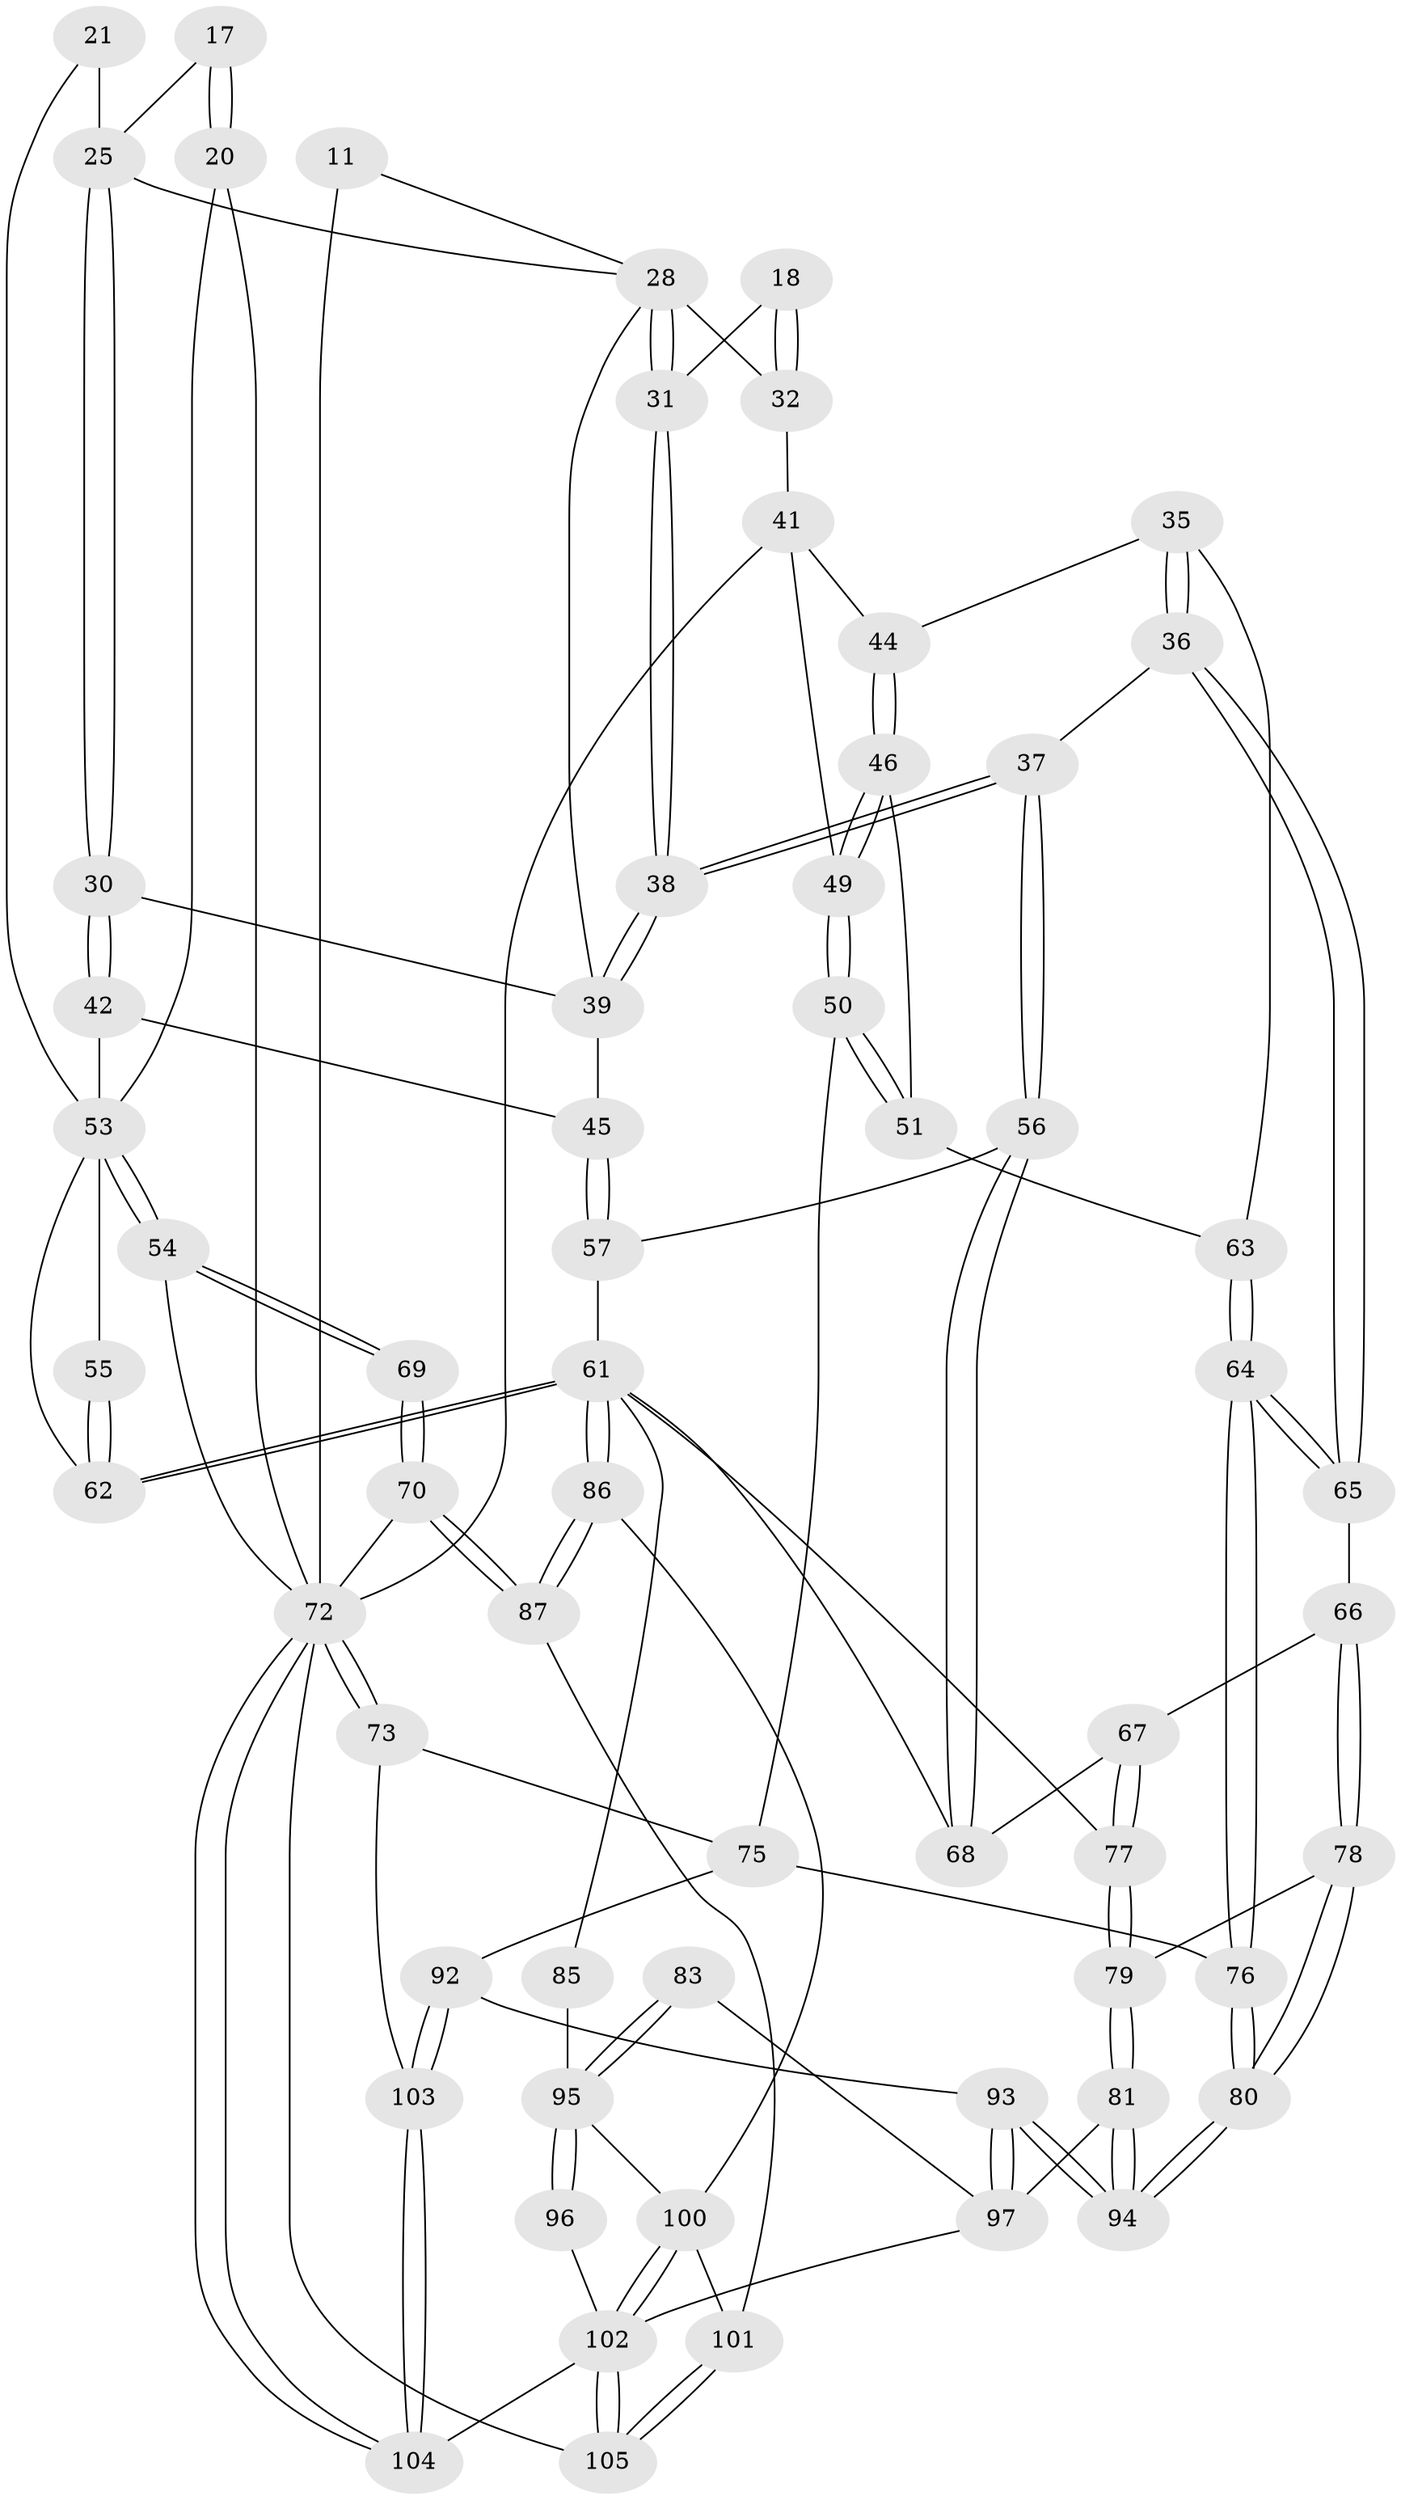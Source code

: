 // original degree distribution, {4: 0.24761904761904763, 5: 0.4857142857142857, 6: 0.23809523809523808, 3: 0.02857142857142857}
// Generated by graph-tools (version 1.1) at 2025/05/03/04/25 22:05:06]
// undirected, 63 vertices, 148 edges
graph export_dot {
graph [start="1"]
  node [color=gray90,style=filled];
  11 [pos="+0.3685652896768603+0",super="+2"];
  17 [pos="+0.2449322616100427+0.13378543261753614"];
  18 [pos="+0.838573928892305+0.18822496117440907"];
  20 [pos="+0.18297596363408797+0.1804684507162381",super="+14"];
  21 [pos="+0.3069827871166845+0.2686989153543919"];
  25 [pos="+0.39967054435671645+0.30043304707065704",super="+15+16"];
  28 [pos="+0.599601775258258+0.14182646273687496",super="+5"];
  30 [pos="+0.42547229868121994+0.335916864072985"];
  31 [pos="+0.7113706187168821+0.3768280036679867",super="+19"];
  32 [pos="+0.8416818153157639+0.19117821964035173",super="+10"];
  35 [pos="+0.7874785507275129+0.40571814337019274"];
  36 [pos="+0.7703542119879084+0.41412398009310214"];
  37 [pos="+0.715678223680052+0.3917439691608542"];
  38 [pos="+0.7144638134982909+0.38996905162429113"];
  39 [pos="+0.5470876577632385+0.3803728832778825",super="+29"];
  41 [pos="+0.9715404242552317+0.3022452295003485",super="+40+8+33"];
  42 [pos="+0.4238957014396641+0.39027053666423256"];
  44 [pos="+0.9459070040408243+0.40849564580642256",super="+34"];
  45 [pos="+0.5047966406023429+0.41112971454440145"];
  46 [pos="+0.951299187140407+0.41974197057117857"];
  49 [pos="+1+0.3171795994722573"];
  50 [pos="+1+0.5248396167852644"];
  51 [pos="+1+0.5257668430814116",super="+47"];
  53 [pos="+0.06343313885963803+0.5958089873779996",super="+52"];
  54 [pos="+0+0.6637792262313814",super="+26+27"];
  55 [pos="+0.3457985273428651+0.5730189108698436"];
  56 [pos="+0.6237120216289006+0.5024954623677819"];
  57 [pos="+0.5585166710041197+0.5126291675626385"];
  61 [pos="+0.3860312728339243+0.6708750274451429",super="+60+59"];
  62 [pos="+0.3776889557278272+0.655343661893958"];
  63 [pos="+0.9460776153256716+0.5364004783934764",super="+48"];
  64 [pos="+0.8543919058994347+0.6095393133280643"];
  65 [pos="+0.8203680562668546+0.5976461457767275"];
  66 [pos="+0.7514593467343572+0.625758566947865"];
  67 [pos="+0.7268775338526716+0.6198024494992419"];
  68 [pos="+0.7000130118998066+0.6068817275945398"];
  69 [pos="+0+0.6964325262284361"];
  70 [pos="+0+0.8232390562629287"];
  72 [pos="+1+1",super="+7+71"];
  73 [pos="+1+0.8343955249109377"];
  75 [pos="+1+0.746307218870818",super="+74"];
  76 [pos="+0.8831580029870479+0.6574440132849897"];
  77 [pos="+0.5831260468166363+0.726050752474713"];
  78 [pos="+0.7314108894624142+0.6928577519415186"];
  79 [pos="+0.650153377744776+0.791174900554047"];
  80 [pos="+0.8124792302422027+0.8315291183686374"];
  81 [pos="+0.6575299381682145+0.8281909354952028"];
  83 [pos="+0.6467790416287422+0.8386223077831121"];
  85 [pos="+0.5343339110843839+0.8283732029540188"];
  86 [pos="+0.36238107287232474+0.7098598169837868"];
  87 [pos="+0.018772689913890382+0.8192445432632571"];
  92 [pos="+0.8413497956843289+0.8867273688511883"];
  93 [pos="+0.8338888398428166+0.8830007909630655"];
  94 [pos="+0.8106241592058281+0.8523135422109219"];
  95 [pos="+0.5143514592194706+0.9850153626005254",super="+91+89+84"];
  96 [pos="+0.5041861505518659+1"];
  97 [pos="+0.6689164483425342+1",super="+82"];
  100 [pos="+0.3727463776656561+0.8696289683180454",super="+90"];
  101 [pos="+0.2793113665371089+0.9484780206134029"];
  102 [pos="+0.3662670805126776+1",super="+99+98"];
  103 [pos="+0.8529619353155526+0.9022683911628936"];
  104 [pos="+1+1"];
  105 [pos="+0.2938955822554941+1"];
  11 -- 72 [weight=3];
  11 -- 28;
  17 -- 20 [weight=2];
  17 -- 20;
  17 -- 25;
  18 -- 32 [weight=2];
  18 -- 32;
  18 -- 31;
  20 -- 72;
  20 -- 53;
  21 -- 25 [weight=2];
  21 -- 53;
  25 -- 30;
  25 -- 30;
  25 -- 28;
  28 -- 31 [weight=2];
  28 -- 31;
  28 -- 32;
  28 -- 39;
  30 -- 42;
  30 -- 42;
  30 -- 39;
  31 -- 38;
  31 -- 38;
  32 -- 41 [weight=2];
  35 -- 36;
  35 -- 36;
  35 -- 63;
  35 -- 44;
  36 -- 37;
  36 -- 65;
  36 -- 65;
  37 -- 38;
  37 -- 38;
  37 -- 56;
  37 -- 56;
  38 -- 39;
  38 -- 39;
  39 -- 45;
  41 -- 44 [weight=2];
  41 -- 49;
  41 -- 72;
  42 -- 45;
  42 -- 53;
  44 -- 46;
  44 -- 46;
  45 -- 57;
  45 -- 57;
  46 -- 49;
  46 -- 49;
  46 -- 51;
  49 -- 50;
  49 -- 50;
  50 -- 51;
  50 -- 51;
  50 -- 75;
  51 -- 63 [weight=2];
  53 -- 54 [weight=2];
  53 -- 54;
  53 -- 62;
  53 -- 55 [weight=2];
  54 -- 69 [weight=2];
  54 -- 69;
  54 -- 72;
  55 -- 62;
  55 -- 62;
  56 -- 57;
  56 -- 68;
  56 -- 68;
  57 -- 61;
  61 -- 62;
  61 -- 62;
  61 -- 86;
  61 -- 86;
  61 -- 85;
  61 -- 77;
  61 -- 68;
  63 -- 64;
  63 -- 64;
  64 -- 65;
  64 -- 65;
  64 -- 76;
  64 -- 76;
  65 -- 66;
  66 -- 67;
  66 -- 78;
  66 -- 78;
  67 -- 68;
  67 -- 77;
  67 -- 77;
  69 -- 70;
  69 -- 70;
  70 -- 87;
  70 -- 87;
  70 -- 72;
  72 -- 73;
  72 -- 73;
  72 -- 104;
  72 -- 104;
  72 -- 105;
  73 -- 103;
  73 -- 75;
  75 -- 76;
  75 -- 92;
  76 -- 80;
  76 -- 80;
  77 -- 79;
  77 -- 79;
  78 -- 79;
  78 -- 80;
  78 -- 80;
  79 -- 81;
  79 -- 81;
  80 -- 94;
  80 -- 94;
  81 -- 94;
  81 -- 94;
  81 -- 97;
  83 -- 95 [weight=2];
  83 -- 95;
  83 -- 97;
  85 -- 95 [weight=2];
  86 -- 87;
  86 -- 87;
  86 -- 100;
  87 -- 101;
  92 -- 93;
  92 -- 103;
  92 -- 103;
  93 -- 94;
  93 -- 94;
  93 -- 97;
  93 -- 97;
  95 -- 96 [weight=2];
  95 -- 96;
  95 -- 100;
  96 -- 102;
  97 -- 102;
  100 -- 101;
  100 -- 102;
  100 -- 102;
  101 -- 105;
  101 -- 105;
  102 -- 105;
  102 -- 105;
  102 -- 104;
  103 -- 104;
  103 -- 104;
}

